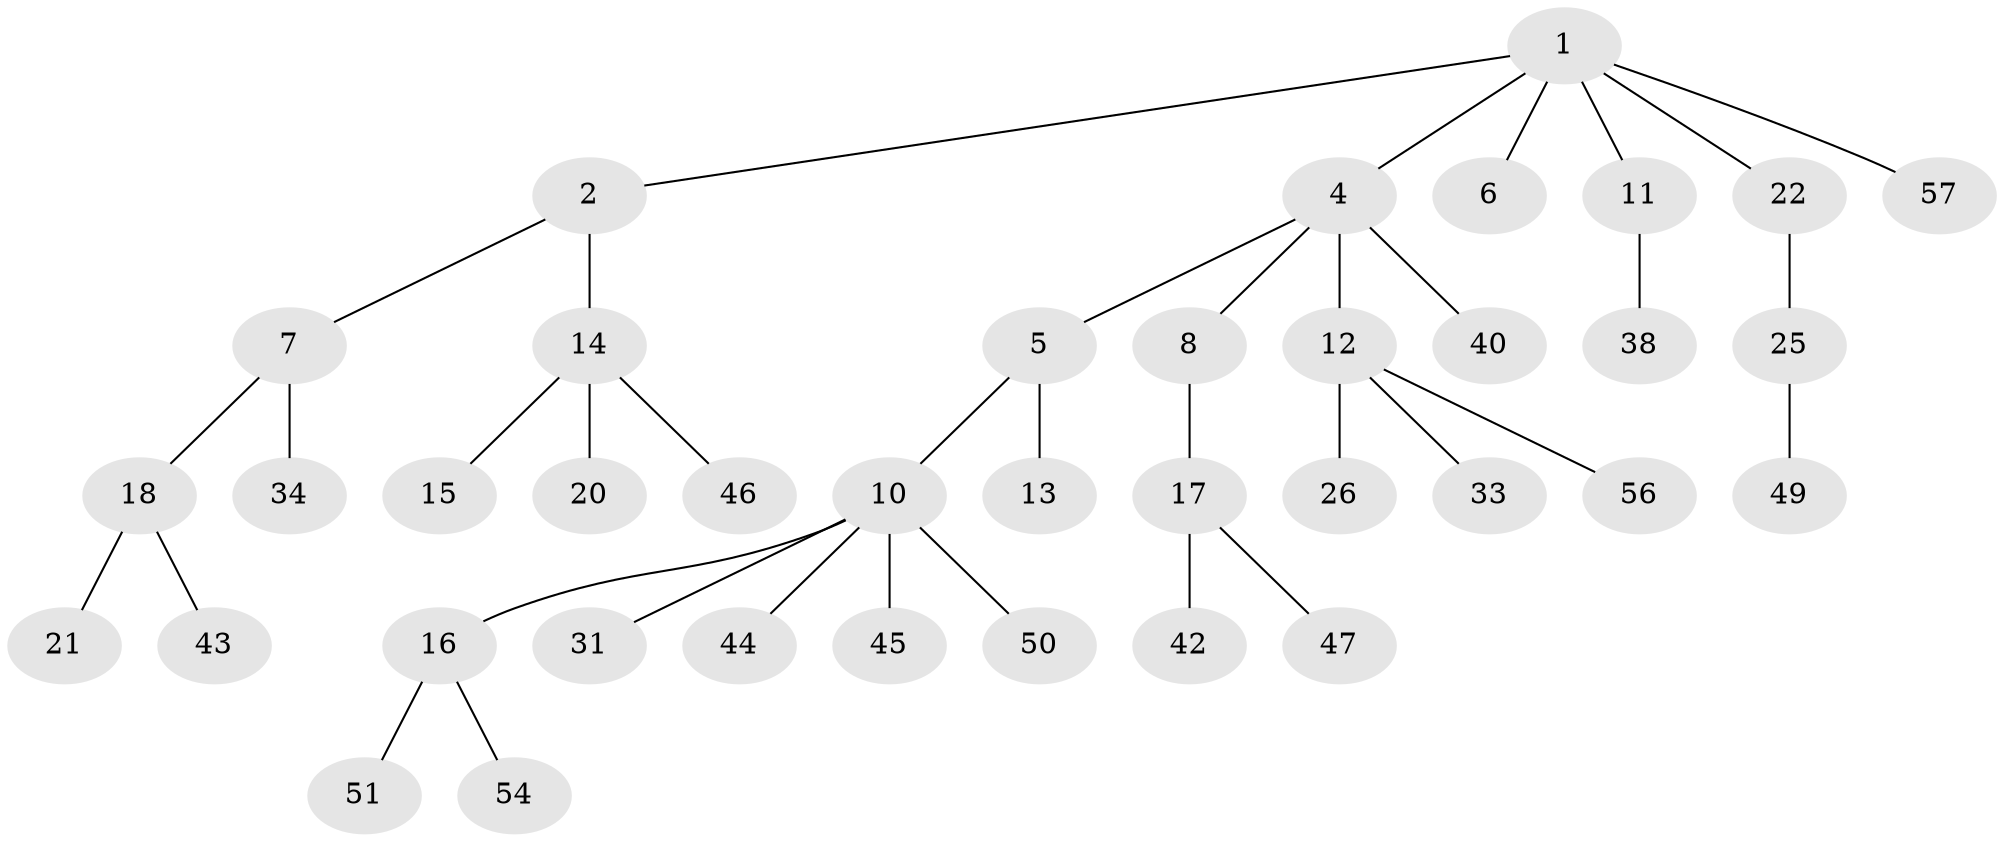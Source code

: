 // original degree distribution, {5: 0.03508771929824561, 4: 0.12280701754385964, 3: 0.10526315789473684, 1: 0.49122807017543857, 2: 0.24561403508771928}
// Generated by graph-tools (version 1.1) at 2025/42/03/06/25 10:42:02]
// undirected, 38 vertices, 37 edges
graph export_dot {
graph [start="1"]
  node [color=gray90,style=filled];
  1 [super="+3"];
  2 [super="+28"];
  4 [super="+29"];
  5 [super="+9"];
  6;
  7 [super="+35"];
  8;
  10 [super="+19"];
  11 [super="+32"];
  12 [super="+23"];
  13 [super="+30"];
  14 [super="+24"];
  15 [super="+39"];
  16 [super="+27"];
  17 [super="+37"];
  18 [super="+41"];
  20;
  21 [super="+55"];
  22;
  25 [super="+36"];
  26;
  31;
  33;
  34 [super="+52"];
  38;
  40;
  42;
  43 [super="+53"];
  44;
  45 [super="+48"];
  46;
  47;
  49;
  50;
  51;
  54;
  56;
  57;
  1 -- 2;
  1 -- 4;
  1 -- 6;
  1 -- 57;
  1 -- 11;
  1 -- 22;
  2 -- 7;
  2 -- 14;
  4 -- 5;
  4 -- 8;
  4 -- 12;
  4 -- 40;
  5 -- 10;
  5 -- 13;
  7 -- 18;
  7 -- 34;
  8 -- 17;
  10 -- 16;
  10 -- 50;
  10 -- 44;
  10 -- 45;
  10 -- 31;
  11 -- 38;
  12 -- 33;
  12 -- 56;
  12 -- 26;
  14 -- 15;
  14 -- 20;
  14 -- 46;
  16 -- 51;
  16 -- 54;
  17 -- 47;
  17 -- 42;
  18 -- 21;
  18 -- 43;
  22 -- 25;
  25 -- 49;
}
